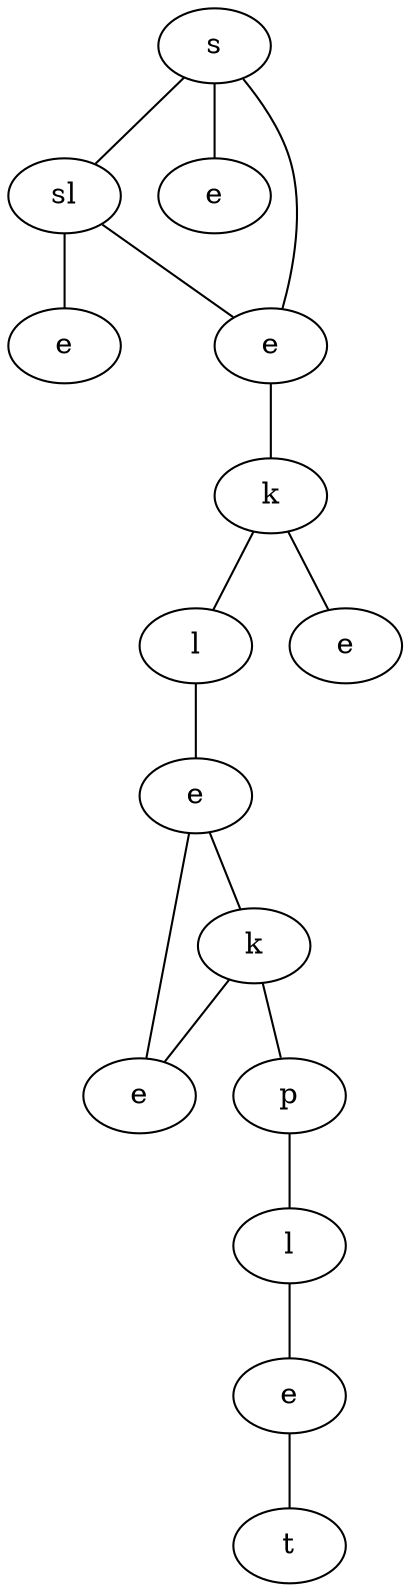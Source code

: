 graph {
yuLB[label="s"]
Jccx[label="sl"]
jVNi[label="e"]
wYDZ[label="e"]
oert[label="e"]
hYWc[label="k"]
nvLX[label="l"]
qPZE[label="e"]
BxVj[label="e"]
UiGn[label="k"]
obxk[label="e"]
zixF[label="p"]
IMAI[label="l"]
wknZ[label="e"]
jmnq[label="t"]
yuLB -- Jccx
yuLB -- jVNi
yuLB -- wYDZ
Jccx -- wYDZ
Jccx -- oert
wYDZ -- hYWc
hYWc -- nvLX
hYWc -- qPZE
nvLX -- BxVj
BxVj -- UiGn
BxVj -- obxk
UiGn -- obxk
UiGn -- zixF
zixF -- IMAI
IMAI -- wknZ
wknZ -- jmnq
}